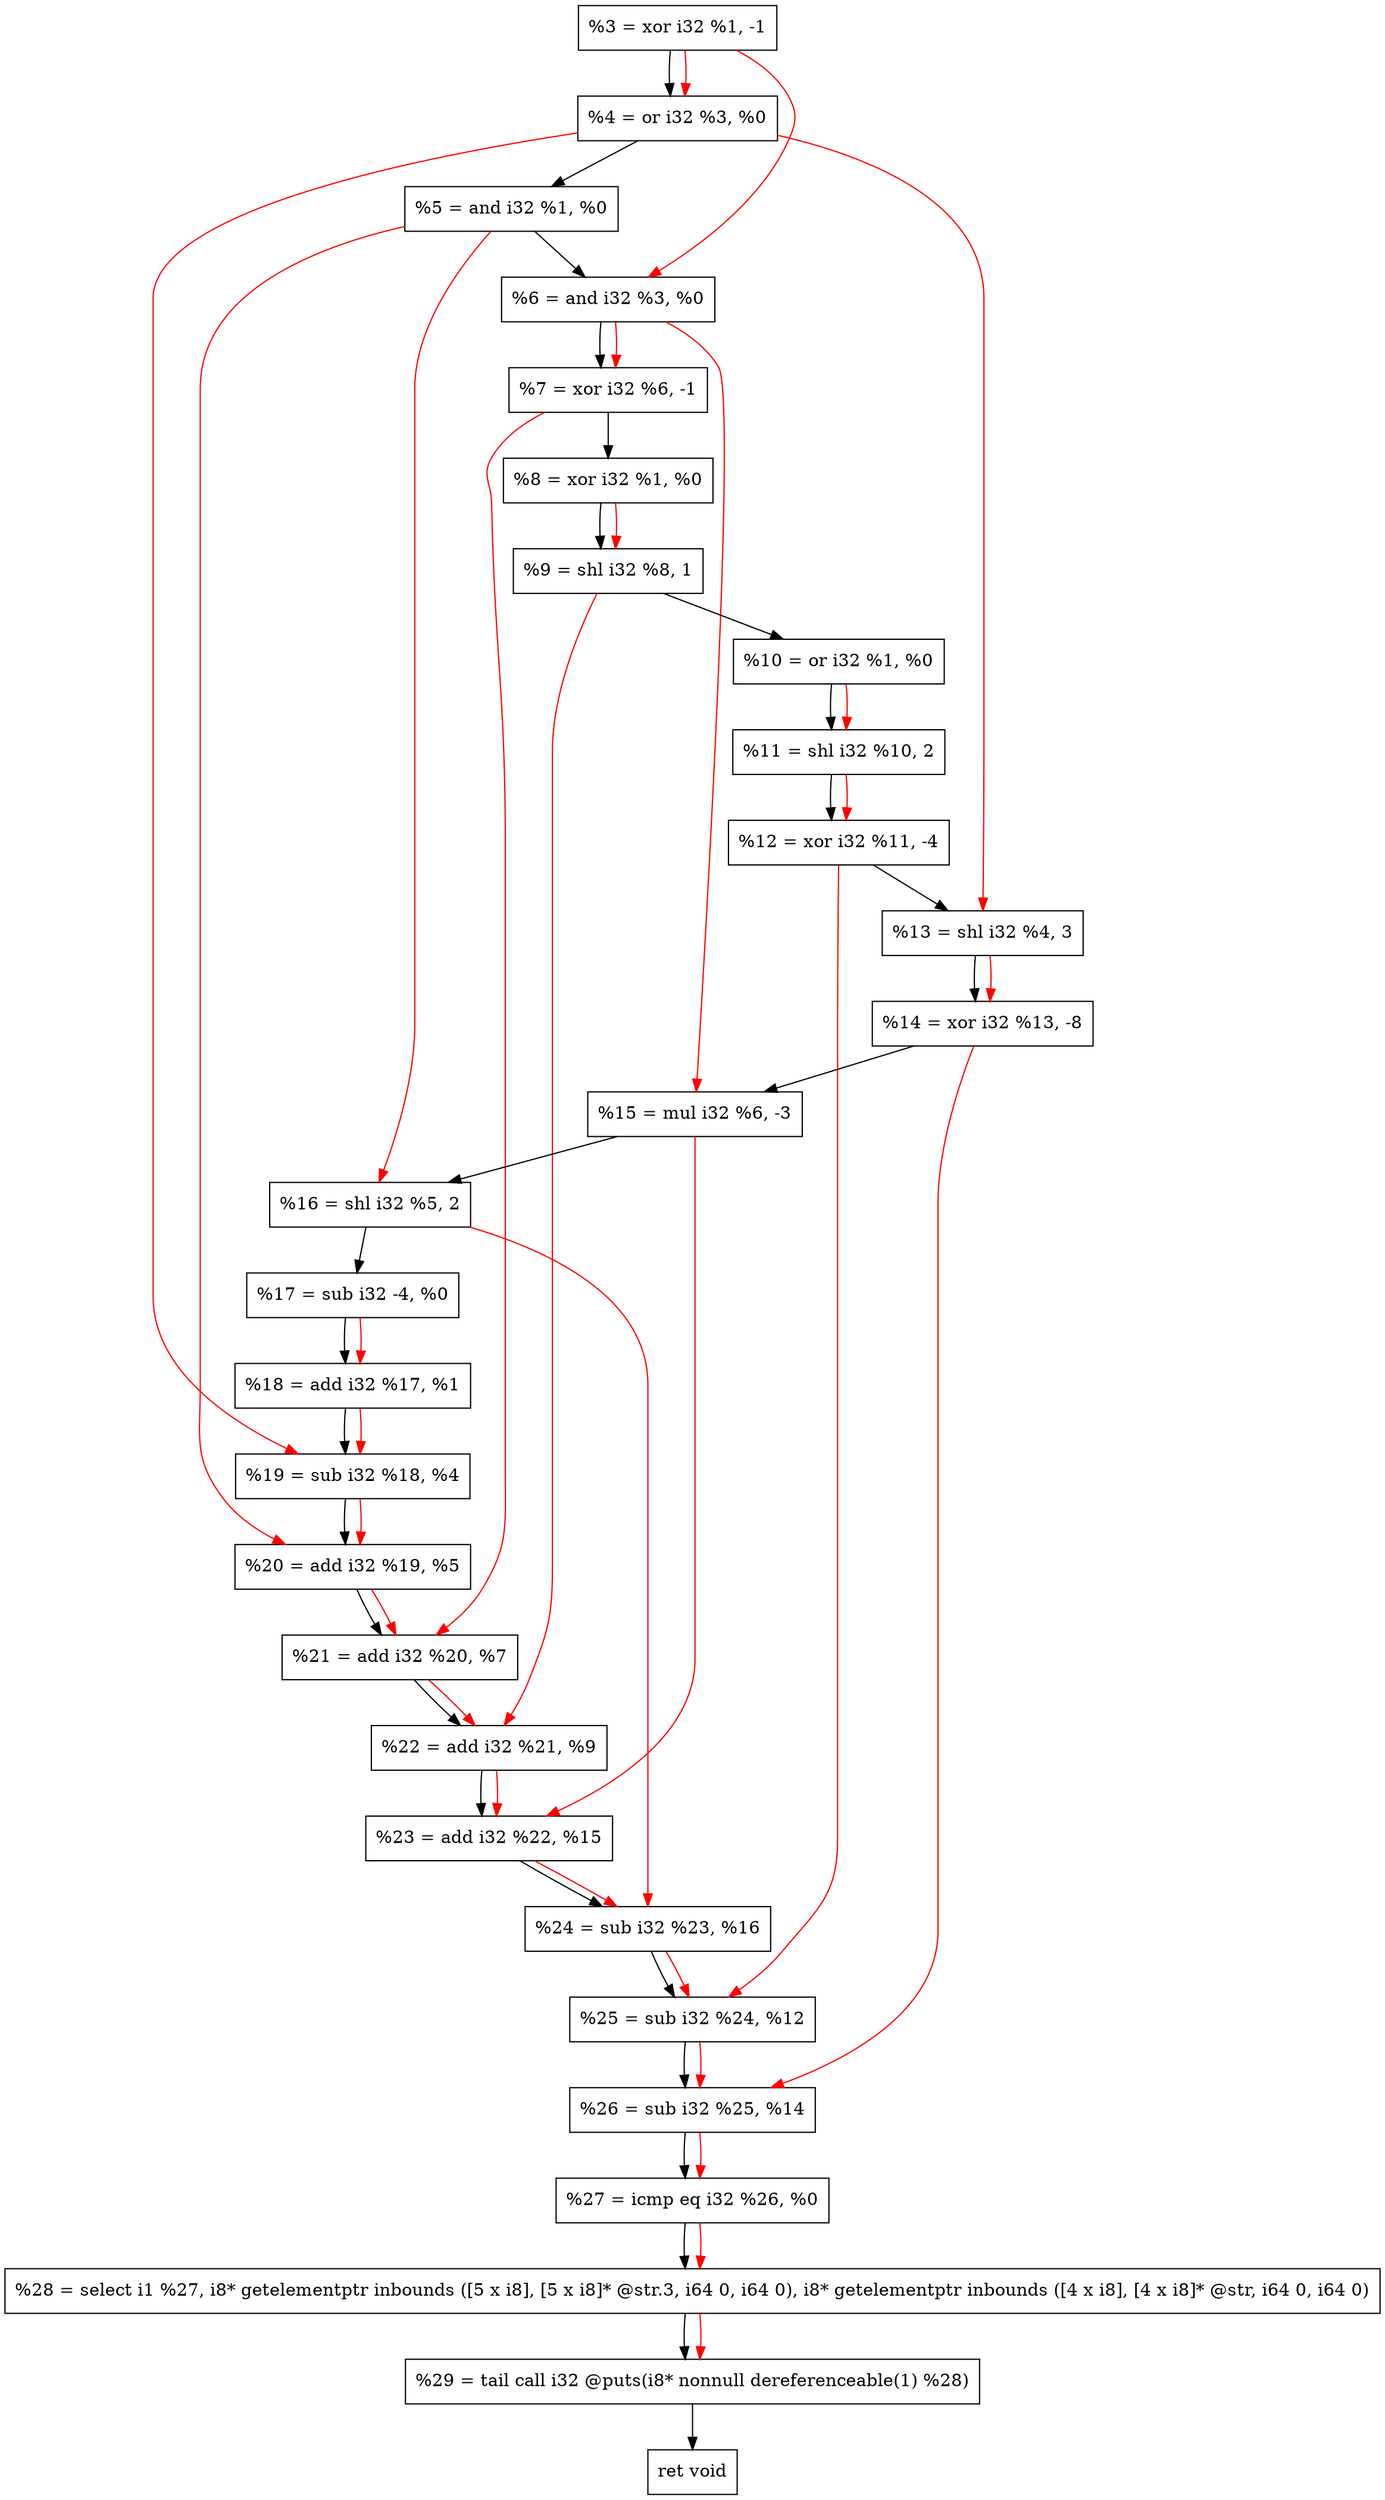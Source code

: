 digraph "DFG for'crackme' function" {
	Node0x1d12bb0[shape=record, label="  %3 = xor i32 %1, -1"];
	Node0x1d12c20[shape=record, label="  %4 = or i32 %3, %0"];
	Node0x1d12ce0[shape=record, label="  %5 = and i32 %1, %0"];
	Node0x1d12d50[shape=record, label="  %6 = and i32 %3, %0"];
	Node0x1d12dc0[shape=record, label="  %7 = xor i32 %6, -1"];
	Node0x1d12e30[shape=record, label="  %8 = xor i32 %1, %0"];
	Node0x1d12ea0[shape=record, label="  %9 = shl i32 %8, 1"];
	Node0x1d12f10[shape=record, label="  %10 = or i32 %1, %0"];
	Node0x1d12fb0[shape=record, label="  %11 = shl i32 %10, 2"];
	Node0x1d13050[shape=record, label="  %12 = xor i32 %11, -4"];
	Node0x1d130f0[shape=record, label="  %13 = shl i32 %4, 3"];
	Node0x1d13190[shape=record, label="  %14 = xor i32 %13, -8"];
	Node0x1d13230[shape=record, label="  %15 = mul i32 %6, -3"];
	Node0x1d132a0[shape=record, label="  %16 = shl i32 %5, 2"];
	Node0x1d13310[shape=record, label="  %17 = sub i32 -4, %0"];
	Node0x1d13380[shape=record, label="  %18 = add i32 %17, %1"];
	Node0x1d133f0[shape=record, label="  %19 = sub i32 %18, %4"];
	Node0x1d13460[shape=record, label="  %20 = add i32 %19, %5"];
	Node0x1d134d0[shape=record, label="  %21 = add i32 %20, %7"];
	Node0x1d13540[shape=record, label="  %22 = add i32 %21, %9"];
	Node0x1d135b0[shape=record, label="  %23 = add i32 %22, %15"];
	Node0x1d13620[shape=record, label="  %24 = sub i32 %23, %16"];
	Node0x1d13690[shape=record, label="  %25 = sub i32 %24, %12"];
	Node0x1d13700[shape=record, label="  %26 = sub i32 %25, %14"];
	Node0x1d13770[shape=record, label="  %27 = icmp eq i32 %26, %0"];
	Node0x1cb3268[shape=record, label="  %28 = select i1 %27, i8* getelementptr inbounds ([5 x i8], [5 x i8]* @str.3, i64 0, i64 0), i8* getelementptr inbounds ([4 x i8], [4 x i8]* @str, i64 0, i64 0)"];
	Node0x1d13c10[shape=record, label="  %29 = tail call i32 @puts(i8* nonnull dereferenceable(1) %28)"];
	Node0x1d13c60[shape=record, label="  ret void"];
	Node0x1d12bb0 -> Node0x1d12c20;
	Node0x1d12c20 -> Node0x1d12ce0;
	Node0x1d12ce0 -> Node0x1d12d50;
	Node0x1d12d50 -> Node0x1d12dc0;
	Node0x1d12dc0 -> Node0x1d12e30;
	Node0x1d12e30 -> Node0x1d12ea0;
	Node0x1d12ea0 -> Node0x1d12f10;
	Node0x1d12f10 -> Node0x1d12fb0;
	Node0x1d12fb0 -> Node0x1d13050;
	Node0x1d13050 -> Node0x1d130f0;
	Node0x1d130f0 -> Node0x1d13190;
	Node0x1d13190 -> Node0x1d13230;
	Node0x1d13230 -> Node0x1d132a0;
	Node0x1d132a0 -> Node0x1d13310;
	Node0x1d13310 -> Node0x1d13380;
	Node0x1d13380 -> Node0x1d133f0;
	Node0x1d133f0 -> Node0x1d13460;
	Node0x1d13460 -> Node0x1d134d0;
	Node0x1d134d0 -> Node0x1d13540;
	Node0x1d13540 -> Node0x1d135b0;
	Node0x1d135b0 -> Node0x1d13620;
	Node0x1d13620 -> Node0x1d13690;
	Node0x1d13690 -> Node0x1d13700;
	Node0x1d13700 -> Node0x1d13770;
	Node0x1d13770 -> Node0x1cb3268;
	Node0x1cb3268 -> Node0x1d13c10;
	Node0x1d13c10 -> Node0x1d13c60;
edge [color=red]
	Node0x1d12bb0 -> Node0x1d12c20;
	Node0x1d12bb0 -> Node0x1d12d50;
	Node0x1d12d50 -> Node0x1d12dc0;
	Node0x1d12e30 -> Node0x1d12ea0;
	Node0x1d12f10 -> Node0x1d12fb0;
	Node0x1d12fb0 -> Node0x1d13050;
	Node0x1d12c20 -> Node0x1d130f0;
	Node0x1d130f0 -> Node0x1d13190;
	Node0x1d12d50 -> Node0x1d13230;
	Node0x1d12ce0 -> Node0x1d132a0;
	Node0x1d13310 -> Node0x1d13380;
	Node0x1d13380 -> Node0x1d133f0;
	Node0x1d12c20 -> Node0x1d133f0;
	Node0x1d133f0 -> Node0x1d13460;
	Node0x1d12ce0 -> Node0x1d13460;
	Node0x1d13460 -> Node0x1d134d0;
	Node0x1d12dc0 -> Node0x1d134d0;
	Node0x1d134d0 -> Node0x1d13540;
	Node0x1d12ea0 -> Node0x1d13540;
	Node0x1d13540 -> Node0x1d135b0;
	Node0x1d13230 -> Node0x1d135b0;
	Node0x1d135b0 -> Node0x1d13620;
	Node0x1d132a0 -> Node0x1d13620;
	Node0x1d13620 -> Node0x1d13690;
	Node0x1d13050 -> Node0x1d13690;
	Node0x1d13690 -> Node0x1d13700;
	Node0x1d13190 -> Node0x1d13700;
	Node0x1d13700 -> Node0x1d13770;
	Node0x1d13770 -> Node0x1cb3268;
	Node0x1cb3268 -> Node0x1d13c10;
}
